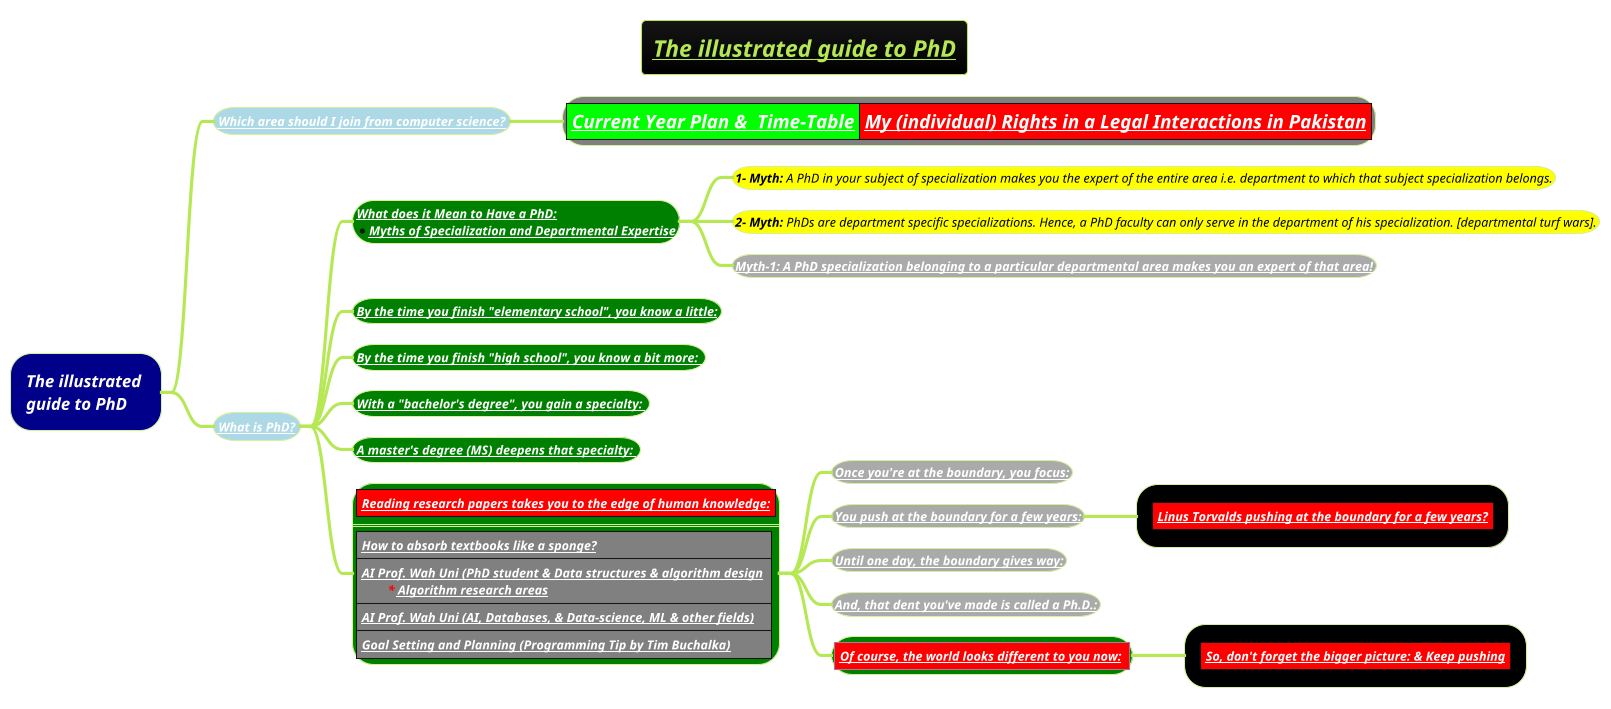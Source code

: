 @startmindmap
title =<i><b><u><size:18>The illustrated guide to PhD
!theme hacker

*[#darkblue] <i><color #white>The illustrated \n<i><color #white>guide to PhD
**[#lightblue] <i><color #black><size:12>[[docs/3-programming-languages/Venkat-Subramaniam/images/img_767.png Which area should I join from computer science?]]
***[#grey] |<#lime><i><color #black><size:18><b>[[docs/3-programming-languages/Venkat-Subramaniam/current-year-plan.puml Current Year Plan &  Time-Table]]|<#red><color:white><i><size:18><b>[[docs/3-programming-languages/Venkat-Subramaniam/My-Rights-in-Legal-Interactions-in-Pakistan.puml My (individual) Rights in a Legal Interactions in Pakistan]]|

**[#lightblue] <i><color #black><size:12>[[docs/3-programming-languages/Venkat-Subramaniam/images/img_65.png What is PhD?]]
***[#green]:<b><i><color #white><size:12>[[docs/3-programming-languages/Venkat-Subramaniam/images/img_65.png What does it Mean to Have a PhD:]]
*<b><i><color #white><size:12>[[docs/3-programming-languages/Venkat-Subramaniam/images/img_65.png Myths of Specialization and Departmental Expertise]];
****[#yellow] <i><color #black><size:12>**1- Myth:** A PhD in your subject of specialization makes you the expert of the entire area i.e. department to which that subject specialization belongs.
****[#yellow] <i><color #black><size:12>**2- Myth:** PhDs are department specific specializations. Hence, a PhD faculty can only serve in the department of his specialization. [departmental turf wars].
****[#a] <i><color #black><size:12><b>[[docs/3-programming-languages/Venkat-Subramaniam/images/img_65.png Myth-1: A PhD specialization belonging to a particular departmental area makes you an expert of that area!]]
***[#green] <b><i><color #black><size:12>[[docs/3-programming-languages/Venkat-Subramaniam/images/img_65.png By the time you finish "elementary school", you know a little:]]

***[#green] <b><i><color #black><size:12>[[docs/3-programming-languages/Venkat-Subramaniam/images/img_66.png By the time you finish "high school", you know a bit more: ]]
***[#green] <b><i><color #black><size:12>[[docs/3-programming-languages/Venkat-Subramaniam/images/img_67.png With a "bachelor's degree", you gain a specialty: ]]
***[#green] <b><i><color #black><size:12>[[docs/3-programming-languages/Venkat-Subramaniam/images/img_781.png A master's degree (MS) deepens that specialty: ]]
***[#green]:|<#red><b><i><color #black><size:12>[[docs/3-programming-languages/Venkat-Subramaniam/images/img_782.png Reading research papers takes you to the edge of human knowledge:]]|
====
|<#grey><b><i><color #black><size:12>[[docs/3-programming-languages/Venkat-Subramaniam/images/img_809.png How to absorb textbooks like a sponge?]]|
|<#grey><b><i><color #black><size:12>[[docs/3-programming-languages/Venkat-Subramaniam/images/img_810.png AI Prof. Wah Uni (PhD student & Data structures & algorithm design]] \n\t<b><i><color #red>* <size:12>[[docs/3-programming-languages/Venkat-Subramaniam/images/img_812.png Algorithm research areas]]|
|<#grey><b><i><color #black><size:12>[[docs/3-programming-languages/Venkat-Subramaniam/images/img_810.png AI Prof. Wah Uni (AI, Databases, & Data-science, ML & other fields)]]|
|<#grey><b><i><color #black><size:12>[[docs/3-programming-languages/Venkat-Subramaniam/images/img_811.png Goal Setting and Planning (Programming Tip by Tim Buchalka)]]|;
****[#a] <b><i><color #black><size:12>[[docs/3-programming-languages/Venkat-Subramaniam/images/img_782.png Once you're at the boundary, you focus:]]
****[#a] <b><i><color #black><size:12>[[docs/3-programming-languages/Venkat-Subramaniam/images/img_783.png You push at the boundary for a few years:]]
*****[#black] |<#red><b><i><color #black><size:12>[[docs/3-programming-languages/Venkat-Subramaniam/images/img_785.png Linus Torvalds pushing at the boundary for a few years?]]|
****[#a] <b><i><color #black><size:12>[[docs/3-programming-languages/Venkat-Subramaniam/images/img_783.png Until one day, the boundary gives way:]]
****[#a] <b><i><color #black><size:12>[[docs/3-programming-languages/Venkat-Subramaniam/images/img_783.png And, that dent you've made is called a Ph.D.:]]
****[#green] |<#red><b><i><color #white><size:12>[[docs/3-programming-languages/Venkat-Subramaniam/images/img_784.png Of course, the world looks different to you now:]] |
*****[#black] |<#red><b><i><color #white><size:12>[[docs/3-programming-languages/Venkat-Subramaniam/images/img_785.png So, don't forget the bigger picture: & Keep pushing]]|


@endmindmap
